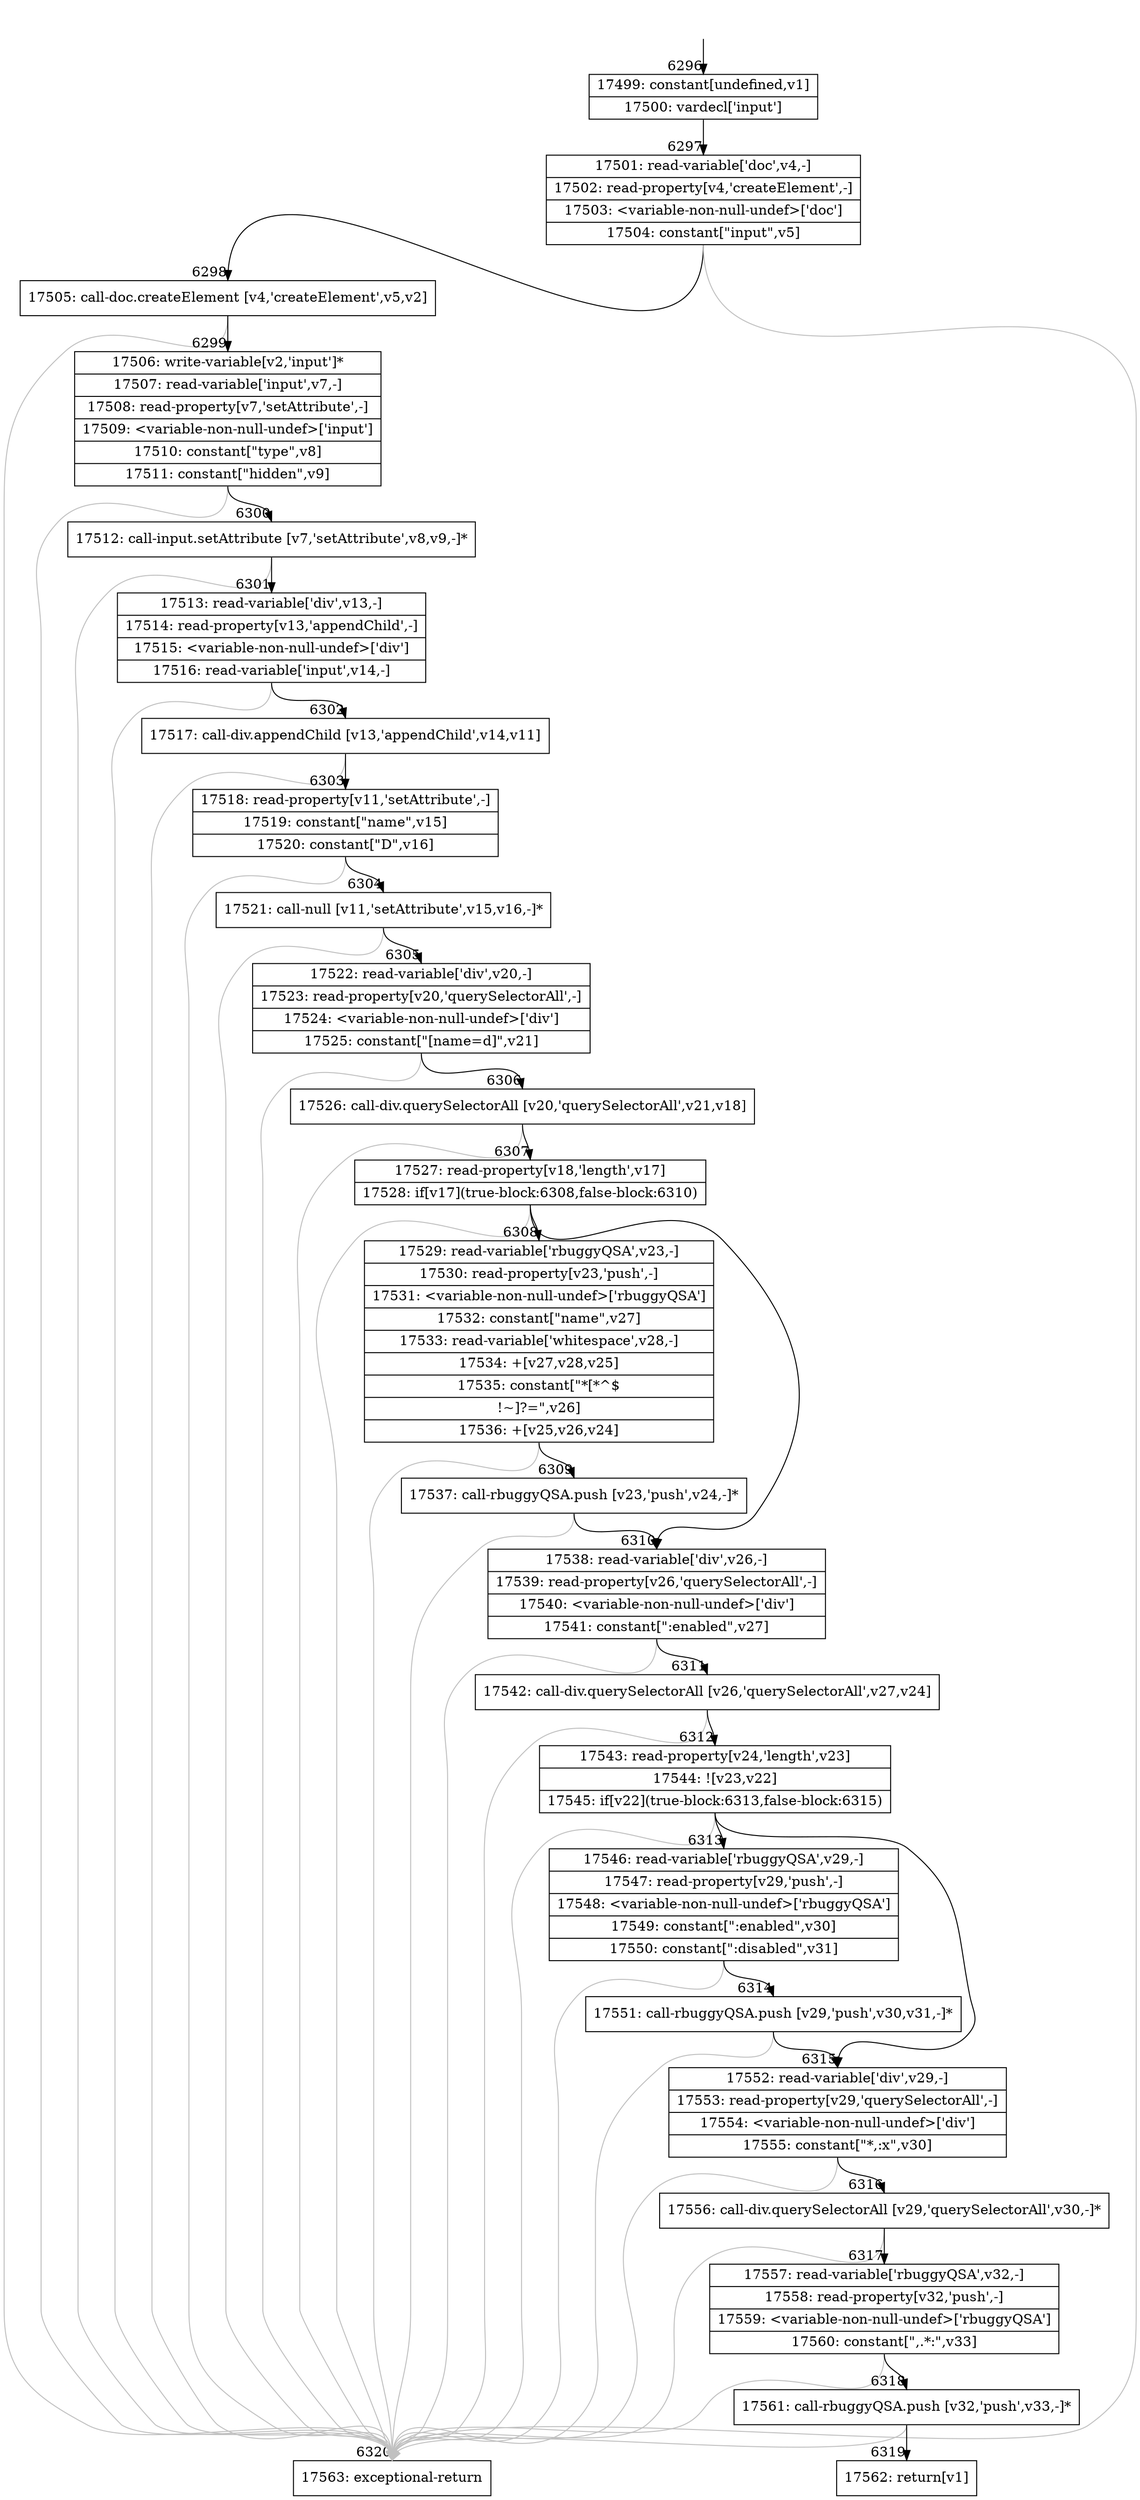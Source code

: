 digraph {
rankdir="TD"
BB_entry502[shape=none,label=""];
BB_entry502 -> BB6296 [tailport=s, headport=n, headlabel="    6296"]
BB6296 [shape=record label="{17499: constant[undefined,v1]|17500: vardecl['input']}" ] 
BB6296 -> BB6297 [tailport=s, headport=n, headlabel="      6297"]
BB6297 [shape=record label="{17501: read-variable['doc',v4,-]|17502: read-property[v4,'createElement',-]|17503: \<variable-non-null-undef\>['doc']|17504: constant[\"input\",v5]}" ] 
BB6297 -> BB6298 [tailport=s, headport=n, headlabel="      6298"]
BB6297 -> BB6320 [tailport=s, headport=n, color=gray, headlabel="      6320"]
BB6298 [shape=record label="{17505: call-doc.createElement [v4,'createElement',v5,v2]}" ] 
BB6298 -> BB6299 [tailport=s, headport=n, headlabel="      6299"]
BB6298 -> BB6320 [tailport=s, headport=n, color=gray]
BB6299 [shape=record label="{17506: write-variable[v2,'input']*|17507: read-variable['input',v7,-]|17508: read-property[v7,'setAttribute',-]|17509: \<variable-non-null-undef\>['input']|17510: constant[\"type\",v8]|17511: constant[\"hidden\",v9]}" ] 
BB6299 -> BB6300 [tailport=s, headport=n, headlabel="      6300"]
BB6299 -> BB6320 [tailport=s, headport=n, color=gray]
BB6300 [shape=record label="{17512: call-input.setAttribute [v7,'setAttribute',v8,v9,-]*}" ] 
BB6300 -> BB6301 [tailport=s, headport=n, headlabel="      6301"]
BB6300 -> BB6320 [tailport=s, headport=n, color=gray]
BB6301 [shape=record label="{17513: read-variable['div',v13,-]|17514: read-property[v13,'appendChild',-]|17515: \<variable-non-null-undef\>['div']|17516: read-variable['input',v14,-]}" ] 
BB6301 -> BB6302 [tailport=s, headport=n, headlabel="      6302"]
BB6301 -> BB6320 [tailport=s, headport=n, color=gray]
BB6302 [shape=record label="{17517: call-div.appendChild [v13,'appendChild',v14,v11]}" ] 
BB6302 -> BB6303 [tailport=s, headport=n, headlabel="      6303"]
BB6302 -> BB6320 [tailport=s, headport=n, color=gray]
BB6303 [shape=record label="{17518: read-property[v11,'setAttribute',-]|17519: constant[\"name\",v15]|17520: constant[\"D\",v16]}" ] 
BB6303 -> BB6304 [tailport=s, headport=n, headlabel="      6304"]
BB6303 -> BB6320 [tailport=s, headport=n, color=gray]
BB6304 [shape=record label="{17521: call-null [v11,'setAttribute',v15,v16,-]*}" ] 
BB6304 -> BB6305 [tailport=s, headport=n, headlabel="      6305"]
BB6304 -> BB6320 [tailport=s, headport=n, color=gray]
BB6305 [shape=record label="{17522: read-variable['div',v20,-]|17523: read-property[v20,'querySelectorAll',-]|17524: \<variable-non-null-undef\>['div']|17525: constant[\"[name=d]\",v21]}" ] 
BB6305 -> BB6306 [tailport=s, headport=n, headlabel="      6306"]
BB6305 -> BB6320 [tailport=s, headport=n, color=gray]
BB6306 [shape=record label="{17526: call-div.querySelectorAll [v20,'querySelectorAll',v21,v18]}" ] 
BB6306 -> BB6307 [tailport=s, headport=n, headlabel="      6307"]
BB6306 -> BB6320 [tailport=s, headport=n, color=gray]
BB6307 [shape=record label="{17527: read-property[v18,'length',v17]|17528: if[v17](true-block:6308,false-block:6310)}" ] 
BB6307 -> BB6308 [tailport=s, headport=n, headlabel="      6308"]
BB6307 -> BB6310 [tailport=s, headport=n, headlabel="      6310"]
BB6307 -> BB6320 [tailport=s, headport=n, color=gray]
BB6308 [shape=record label="{17529: read-variable['rbuggyQSA',v23,-]|17530: read-property[v23,'push',-]|17531: \<variable-non-null-undef\>['rbuggyQSA']|17532: constant[\"name\",v27]|17533: read-variable['whitespace',v28,-]|17534: +[v27,v28,v25]|17535: constant[\"*[*^$|!~]?=\",v26]|17536: +[v25,v26,v24]}" ] 
BB6308 -> BB6309 [tailport=s, headport=n, headlabel="      6309"]
BB6308 -> BB6320 [tailport=s, headport=n, color=gray]
BB6309 [shape=record label="{17537: call-rbuggyQSA.push [v23,'push',v24,-]*}" ] 
BB6309 -> BB6310 [tailport=s, headport=n]
BB6309 -> BB6320 [tailport=s, headport=n, color=gray]
BB6310 [shape=record label="{17538: read-variable['div',v26,-]|17539: read-property[v26,'querySelectorAll',-]|17540: \<variable-non-null-undef\>['div']|17541: constant[\":enabled\",v27]}" ] 
BB6310 -> BB6311 [tailport=s, headport=n, headlabel="      6311"]
BB6310 -> BB6320 [tailport=s, headport=n, color=gray]
BB6311 [shape=record label="{17542: call-div.querySelectorAll [v26,'querySelectorAll',v27,v24]}" ] 
BB6311 -> BB6312 [tailport=s, headport=n, headlabel="      6312"]
BB6311 -> BB6320 [tailport=s, headport=n, color=gray]
BB6312 [shape=record label="{17543: read-property[v24,'length',v23]|17544: ![v23,v22]|17545: if[v22](true-block:6313,false-block:6315)}" ] 
BB6312 -> BB6313 [tailport=s, headport=n, headlabel="      6313"]
BB6312 -> BB6315 [tailport=s, headport=n, headlabel="      6315"]
BB6312 -> BB6320 [tailport=s, headport=n, color=gray]
BB6313 [shape=record label="{17546: read-variable['rbuggyQSA',v29,-]|17547: read-property[v29,'push',-]|17548: \<variable-non-null-undef\>['rbuggyQSA']|17549: constant[\":enabled\",v30]|17550: constant[\":disabled\",v31]}" ] 
BB6313 -> BB6314 [tailport=s, headport=n, headlabel="      6314"]
BB6313 -> BB6320 [tailport=s, headport=n, color=gray]
BB6314 [shape=record label="{17551: call-rbuggyQSA.push [v29,'push',v30,v31,-]*}" ] 
BB6314 -> BB6315 [tailport=s, headport=n]
BB6314 -> BB6320 [tailport=s, headport=n, color=gray]
BB6315 [shape=record label="{17552: read-variable['div',v29,-]|17553: read-property[v29,'querySelectorAll',-]|17554: \<variable-non-null-undef\>['div']|17555: constant[\"*,:x\",v30]}" ] 
BB6315 -> BB6316 [tailport=s, headport=n, headlabel="      6316"]
BB6315 -> BB6320 [tailport=s, headport=n, color=gray]
BB6316 [shape=record label="{17556: call-div.querySelectorAll [v29,'querySelectorAll',v30,-]*}" ] 
BB6316 -> BB6317 [tailport=s, headport=n, headlabel="      6317"]
BB6316 -> BB6320 [tailport=s, headport=n, color=gray]
BB6317 [shape=record label="{17557: read-variable['rbuggyQSA',v32,-]|17558: read-property[v32,'push',-]|17559: \<variable-non-null-undef\>['rbuggyQSA']|17560: constant[\",.*:\",v33]}" ] 
BB6317 -> BB6318 [tailport=s, headport=n, headlabel="      6318"]
BB6317 -> BB6320 [tailport=s, headport=n, color=gray]
BB6318 [shape=record label="{17561: call-rbuggyQSA.push [v32,'push',v33,-]*}" ] 
BB6318 -> BB6319 [tailport=s, headport=n, headlabel="      6319"]
BB6318 -> BB6320 [tailport=s, headport=n, color=gray]
BB6319 [shape=record label="{17562: return[v1]}" ] 
BB6320 [shape=record label="{17563: exceptional-return}" ] 
//#$~ 5033
}
